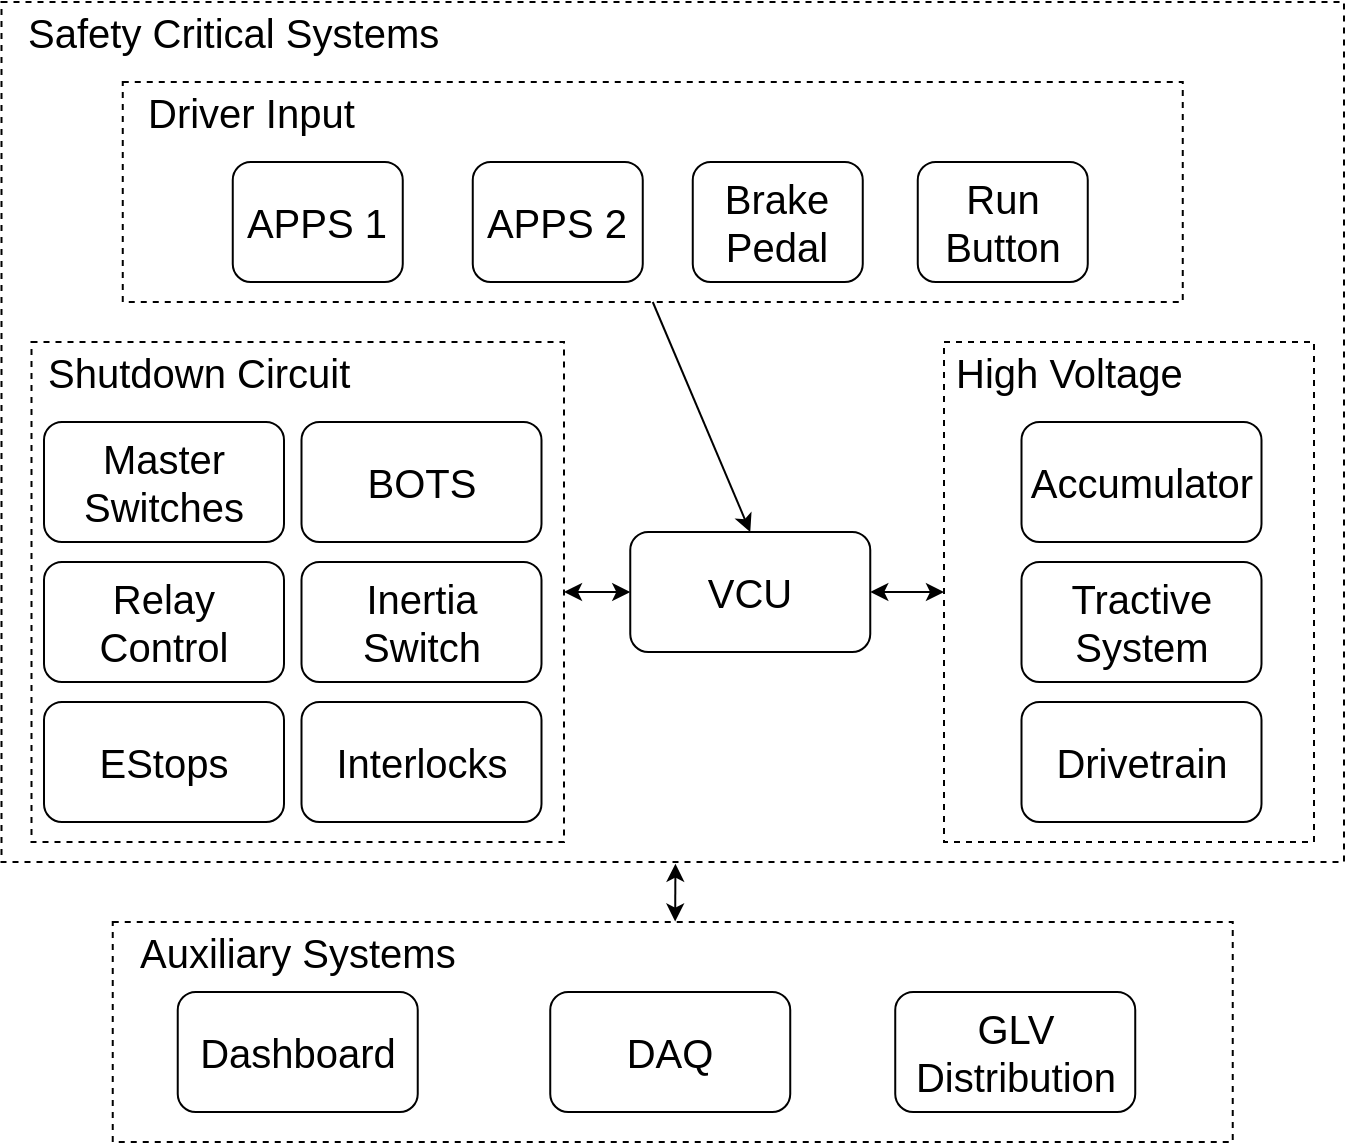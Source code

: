 <mxfile version="20.6.0" type="github">
  <diagram id="9Iz2JitJ7VRoUgazTb_r" name="Page-1">
    <mxGraphModel dx="717" dy="1172" grid="1" gridSize="10" guides="1" tooltips="1" connect="1" arrows="1" fold="1" page="1" pageScale="1" pageWidth="850" pageHeight="1100" math="0" shadow="0">
      <root>
        <mxCell id="0" />
        <mxCell id="1" parent="0" />
        <mxCell id="ONevh3QhUTRrqRP_tkAR-36" value="" style="verticalLabelPosition=bottom;verticalAlign=top;html=1;shape=mxgraph.basic.rect;fillColor2=none;strokeWidth=1;size=20;indent=5;dashed=1;" parent="1" vertex="1">
          <mxGeometry x="94.37" y="500" width="560" height="110" as="geometry" />
        </mxCell>
        <mxCell id="ONevh3QhUTRrqRP_tkAR-1" value="" style="verticalLabelPosition=bottom;verticalAlign=top;html=1;shape=mxgraph.basic.rect;fillColor2=none;strokeWidth=1;size=20;indent=5;dashed=1;" parent="1" vertex="1">
          <mxGeometry x="38.75" y="40" width="671.25" height="430" as="geometry" />
        </mxCell>
        <mxCell id="ONevh3QhUTRrqRP_tkAR-43" value="" style="rounded=0;whiteSpace=wrap;html=1;fontSize=20;dashed=1;" parent="1" vertex="1">
          <mxGeometry x="510" y="210" width="185" height="250" as="geometry" />
        </mxCell>
        <mxCell id="ONevh3QhUTRrqRP_tkAR-2" value="&lt;div&gt;Safety Critical Systems&lt;/div&gt;" style="text;html=1;strokeColor=none;fillColor=none;align=left;verticalAlign=middle;whiteSpace=wrap;rounded=0;fontSize=20;" parent="1" vertex="1">
          <mxGeometry x="50" y="40" width="340" height="30" as="geometry" />
        </mxCell>
        <mxCell id="ONevh3QhUTRrqRP_tkAR-3" value="Drivetrain" style="rounded=1;whiteSpace=wrap;html=1;fontSize=20;" parent="1" vertex="1">
          <mxGeometry x="548.75" y="390" width="120" height="60" as="geometry" />
        </mxCell>
        <mxCell id="ONevh3QhUTRrqRP_tkAR-5" value="" style="rounded=0;whiteSpace=wrap;html=1;fontSize=20;dashed=1;" parent="1" vertex="1">
          <mxGeometry x="99.38" y="80" width="530" height="110" as="geometry" />
        </mxCell>
        <mxCell id="ONevh3QhUTRrqRP_tkAR-6" value="&lt;div&gt;Driver Input&lt;br&gt;&lt;/div&gt;" style="text;html=1;strokeColor=none;fillColor=none;align=left;verticalAlign=middle;whiteSpace=wrap;rounded=0;dashed=1;fontSize=20;" parent="1" vertex="1">
          <mxGeometry x="110" y="80" width="120" height="30" as="geometry" />
        </mxCell>
        <mxCell id="ONevh3QhUTRrqRP_tkAR-7" value="&lt;div&gt;APPS 1&lt;/div&gt;" style="rounded=1;whiteSpace=wrap;html=1;fontSize=20;" parent="1" vertex="1">
          <mxGeometry x="154.38" y="120" width="85" height="60" as="geometry" />
        </mxCell>
        <mxCell id="ONevh3QhUTRrqRP_tkAR-8" value="&lt;div&gt;APPS 2&lt;/div&gt;" style="rounded=1;whiteSpace=wrap;html=1;fontSize=20;" parent="1" vertex="1">
          <mxGeometry x="274.38" y="120" width="85" height="60" as="geometry" />
        </mxCell>
        <mxCell id="ONevh3QhUTRrqRP_tkAR-9" value="Brake Pedal" style="rounded=1;whiteSpace=wrap;html=1;fontSize=20;" parent="1" vertex="1">
          <mxGeometry x="384.38" y="120" width="85" height="60" as="geometry" />
        </mxCell>
        <mxCell id="ONevh3QhUTRrqRP_tkAR-10" value="" style="rounded=0;whiteSpace=wrap;html=1;fontSize=20;dashed=1;" parent="1" vertex="1">
          <mxGeometry x="53.75" y="210" width="266.25" height="250" as="geometry" />
        </mxCell>
        <mxCell id="ONevh3QhUTRrqRP_tkAR-11" value="&lt;div&gt;Accumulator&lt;/div&gt;" style="rounded=1;whiteSpace=wrap;html=1;fontSize=20;" parent="1" vertex="1">
          <mxGeometry x="548.75" y="250" width="120" height="60" as="geometry" />
        </mxCell>
        <mxCell id="ONevh3QhUTRrqRP_tkAR-13" value="" style="endArrow=classic;html=1;rounded=0;fontSize=20;exitX=0.5;exitY=1;exitDx=0;exitDy=0;entryX=0.5;entryY=0;entryDx=0;entryDy=0;" parent="1" source="ONevh3QhUTRrqRP_tkAR-5" target="ONevh3QhUTRrqRP_tkAR-4" edge="1">
          <mxGeometry width="50" height="50" relative="1" as="geometry">
            <mxPoint x="270" y="420" as="sourcePoint" />
            <mxPoint x="320" y="370" as="targetPoint" />
          </mxGeometry>
        </mxCell>
        <mxCell id="ONevh3QhUTRrqRP_tkAR-15" value="Shutdown Circuit" style="text;html=1;strokeColor=none;fillColor=none;align=left;verticalAlign=middle;whiteSpace=wrap;rounded=0;fontSize=20;" parent="1" vertex="1">
          <mxGeometry x="60" y="210" width="185" height="30" as="geometry" />
        </mxCell>
        <mxCell id="ONevh3QhUTRrqRP_tkAR-19" value="BOTS" style="rounded=1;whiteSpace=wrap;html=1;fontSize=20;" parent="1" vertex="1">
          <mxGeometry x="188.75" y="250" width="120" height="60" as="geometry" />
        </mxCell>
        <mxCell id="ONevh3QhUTRrqRP_tkAR-20" value="" style="endArrow=classic;startArrow=classic;html=1;rounded=0;fontSize=20;entryX=0;entryY=0.5;entryDx=0;entryDy=0;exitX=1;exitY=0.5;exitDx=0;exitDy=0;" parent="1" source="ONevh3QhUTRrqRP_tkAR-10" target="ONevh3QhUTRrqRP_tkAR-4" edge="1">
          <mxGeometry width="50" height="50" relative="1" as="geometry">
            <mxPoint x="240" y="430" as="sourcePoint" />
            <mxPoint x="290" y="380" as="targetPoint" />
          </mxGeometry>
        </mxCell>
        <mxCell id="ONevh3QhUTRrqRP_tkAR-22" value="&lt;div&gt;EStops&lt;/div&gt;" style="rounded=1;whiteSpace=wrap;html=1;fontSize=20;" parent="1" vertex="1">
          <mxGeometry x="60" y="390" width="120" height="60" as="geometry" />
        </mxCell>
        <mxCell id="ONevh3QhUTRrqRP_tkAR-23" value="&lt;div&gt;Master&lt;/div&gt;&lt;div&gt;Switches&lt;/div&gt;" style="rounded=1;whiteSpace=wrap;html=1;fontSize=20;" parent="1" vertex="1">
          <mxGeometry x="60" y="250" width="120" height="60" as="geometry" />
        </mxCell>
        <mxCell id="ONevh3QhUTRrqRP_tkAR-24" value="Tractive System" style="rounded=1;whiteSpace=wrap;html=1;fontSize=20;" parent="1" vertex="1">
          <mxGeometry x="548.75" y="320" width="120" height="60" as="geometry" />
        </mxCell>
        <mxCell id="ONevh3QhUTRrqRP_tkAR-27" value="Dashboard" style="rounded=1;whiteSpace=wrap;html=1;fontSize=20;" parent="1" vertex="1">
          <mxGeometry x="126.87" y="535" width="120" height="60" as="geometry" />
        </mxCell>
        <mxCell id="ONevh3QhUTRrqRP_tkAR-28" value="&lt;div&gt;DAQ&lt;/div&gt;" style="rounded=1;whiteSpace=wrap;html=1;fontSize=20;" parent="1" vertex="1">
          <mxGeometry x="313.12" y="535" width="120" height="60" as="geometry" />
        </mxCell>
        <mxCell id="ONevh3QhUTRrqRP_tkAR-29" value="&lt;div&gt;Relay&lt;/div&gt;&lt;div&gt;Control&lt;br&gt;&lt;/div&gt;" style="rounded=1;whiteSpace=wrap;html=1;strokeColor=#000000;fontSize=20;" parent="1" vertex="1">
          <mxGeometry x="60" y="320" width="120" height="60" as="geometry" />
        </mxCell>
        <mxCell id="ONevh3QhUTRrqRP_tkAR-34" value="&lt;div&gt;Inertia&lt;/div&gt;&lt;div&gt;Switch&lt;br&gt;&lt;/div&gt;" style="rounded=1;whiteSpace=wrap;html=1;strokeColor=#000000;fontSize=20;" parent="1" vertex="1">
          <mxGeometry x="188.75" y="320" width="120" height="60" as="geometry" />
        </mxCell>
        <mxCell id="ONevh3QhUTRrqRP_tkAR-35" value="Run Button" style="rounded=1;whiteSpace=wrap;html=1;fontSize=20;" parent="1" vertex="1">
          <mxGeometry x="496.88" y="120" width="85" height="60" as="geometry" />
        </mxCell>
        <mxCell id="ONevh3QhUTRrqRP_tkAR-38" value="Auxiliary Systems" style="text;html=1;strokeColor=none;fillColor=none;align=left;verticalAlign=middle;whiteSpace=wrap;rounded=0;fontSize=20;" parent="1" vertex="1">
          <mxGeometry x="105.62" y="500" width="340" height="30" as="geometry" />
        </mxCell>
        <mxCell id="ONevh3QhUTRrqRP_tkAR-39" value="" style="endArrow=classic;startArrow=classic;html=1;fontSize=20;curved=1;exitX=0.794;exitY=-0.008;exitDx=0;exitDy=0;exitPerimeter=0;entryX=0.502;entryY=1.002;entryDx=0;entryDy=0;entryPerimeter=0;" parent="1" source="ONevh3QhUTRrqRP_tkAR-38" target="ONevh3QhUTRrqRP_tkAR-1" edge="1">
          <mxGeometry width="50" height="50" relative="1" as="geometry">
            <mxPoint x="330" y="470" as="sourcePoint" />
            <mxPoint x="380" y="420" as="targetPoint" />
          </mxGeometry>
        </mxCell>
        <mxCell id="ONevh3QhUTRrqRP_tkAR-40" value="GLV Distribution" style="rounded=1;whiteSpace=wrap;html=1;fontSize=20;" parent="1" vertex="1">
          <mxGeometry x="485.62" y="535" width="120" height="60" as="geometry" />
        </mxCell>
        <mxCell id="ONevh3QhUTRrqRP_tkAR-45" value="High Voltage" style="text;html=1;strokeColor=none;fillColor=none;align=left;verticalAlign=middle;whiteSpace=wrap;rounded=0;fontSize=20;" parent="1" vertex="1">
          <mxGeometry x="513.75" y="210" width="185" height="30" as="geometry" />
        </mxCell>
        <mxCell id="ONevh3QhUTRrqRP_tkAR-4" value="&lt;div&gt;VCU&lt;/div&gt;" style="rounded=1;whiteSpace=wrap;html=1;fontSize=20;" parent="1" vertex="1">
          <mxGeometry x="353.13" y="305" width="120" height="60" as="geometry" />
        </mxCell>
        <mxCell id="ONevh3QhUTRrqRP_tkAR-48" value="" style="endArrow=classic;startArrow=classic;html=1;fontSize=20;curved=1;entryX=1;entryY=0.5;entryDx=0;entryDy=0;exitX=0;exitY=0.5;exitDx=0;exitDy=0;" parent="1" source="ONevh3QhUTRrqRP_tkAR-43" target="ONevh3QhUTRrqRP_tkAR-4" edge="1">
          <mxGeometry width="50" height="50" relative="1" as="geometry">
            <mxPoint x="420" y="450" as="sourcePoint" />
            <mxPoint x="470" y="400" as="targetPoint" />
          </mxGeometry>
        </mxCell>
        <mxCell id="ONevh3QhUTRrqRP_tkAR-49" value="Interlocks" style="rounded=1;whiteSpace=wrap;html=1;strokeColor=#000000;fontSize=20;" parent="1" vertex="1">
          <mxGeometry x="188.75" y="390" width="120" height="60" as="geometry" />
        </mxCell>
      </root>
    </mxGraphModel>
  </diagram>
</mxfile>
